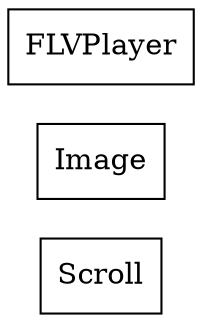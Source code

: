 strict digraph class_diagram {
  rankdir=LR;
  TypeScroll[
    label="Scroll",
    URL="Scroll.html",
    tooltip="com.sekati.ui.Scroll",
    shape="record"
  ];
  TypeImage[
    label="Image",
    URL="Image.html",
    tooltip="com.sekati.ui.Image",
    shape="record"
  ];
  TypeFLVPlayer[
    label="FLVPlayer",
    URL="FLVPlayer.html",
    tooltip="com.sekati.ui.FLVPlayer",
    shape="record"
  ];
}
